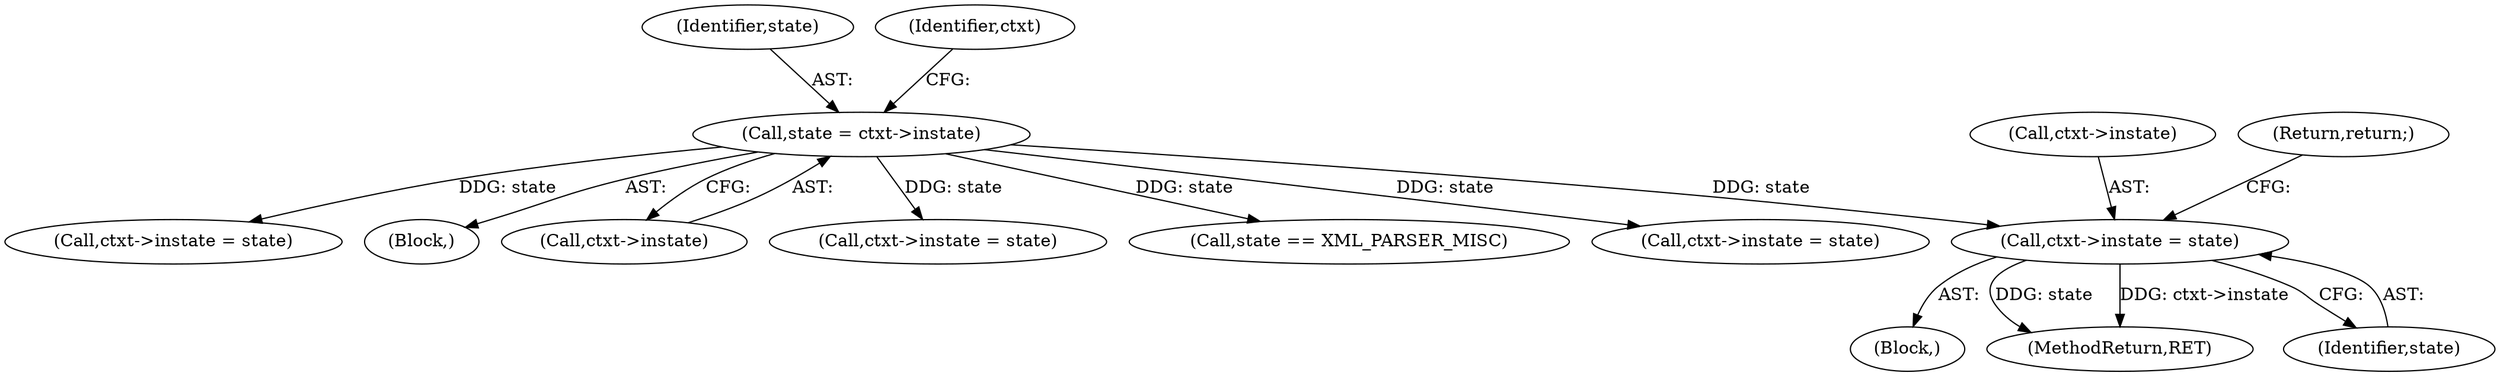 digraph "1_Chrome_44a637b47793512bfb1d2589d43b8dc492a97629_0@del" {
"1000212" [label="(Call,ctxt->instate = state)"];
"1000144" [label="(Call,state = ctxt->instate)"];
"1000145" [label="(Identifier,state)"];
"1000303" [label="(Call,ctxt->instate = state)"];
"1000137" [label="(Block,)"];
"1000213" [label="(Call,ctxt->instate)"];
"1000146" [label="(Call,ctxt->instate)"];
"1000217" [label="(Return,return;)"];
"1000212" [label="(Call,ctxt->instate = state)"];
"1000175" [label="(Block,)"];
"1000439" [label="(MethodReturn,RET)"];
"1000235" [label="(Call,ctxt->instate = state)"];
"1000144" [label="(Call,state = ctxt->instate)"];
"1000378" [label="(Call,state == XML_PARSER_MISC)"];
"1000216" [label="(Identifier,state)"];
"1000151" [label="(Identifier,ctxt)"];
"1000434" [label="(Call,ctxt->instate = state)"];
"1000212" -> "1000175"  [label="AST: "];
"1000212" -> "1000216"  [label="CFG: "];
"1000213" -> "1000212"  [label="AST: "];
"1000216" -> "1000212"  [label="AST: "];
"1000217" -> "1000212"  [label="CFG: "];
"1000212" -> "1000439"  [label="DDG: state"];
"1000212" -> "1000439"  [label="DDG: ctxt->instate"];
"1000144" -> "1000212"  [label="DDG: state"];
"1000144" -> "1000137"  [label="AST: "];
"1000144" -> "1000146"  [label="CFG: "];
"1000145" -> "1000144"  [label="AST: "];
"1000146" -> "1000144"  [label="AST: "];
"1000151" -> "1000144"  [label="CFG: "];
"1000144" -> "1000235"  [label="DDG: state"];
"1000144" -> "1000303"  [label="DDG: state"];
"1000144" -> "1000378"  [label="DDG: state"];
"1000144" -> "1000434"  [label="DDG: state"];
}
